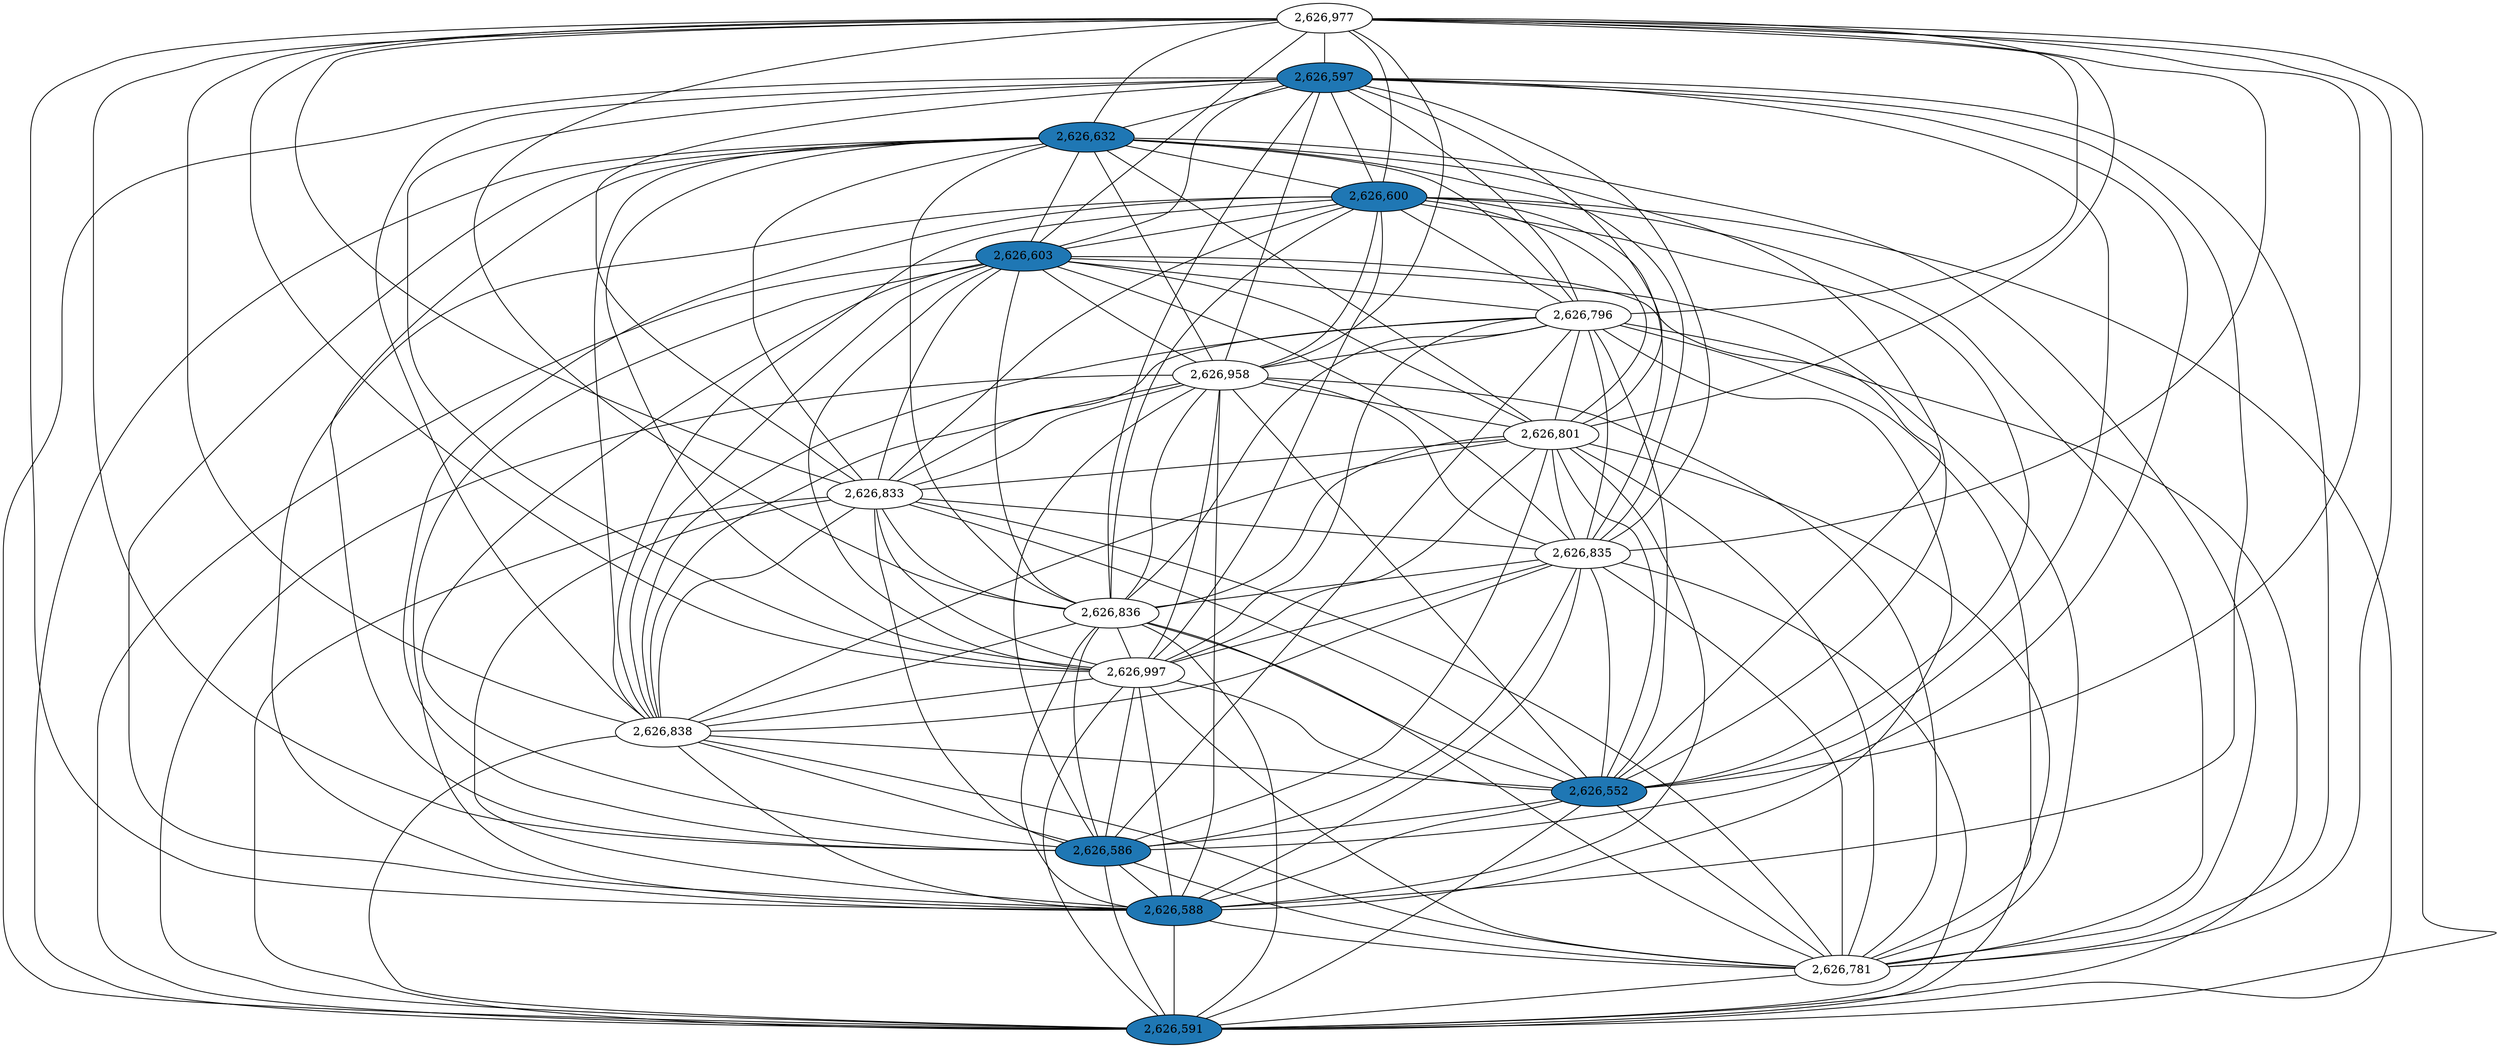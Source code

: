 graph BACTEROIDALES_cc5 {
	overlap="prism50";
	outputorder="edgesfirst";
	"2,626,977" [style="filled", fillcolor="#ffffff", fontcolor="#000000"];
	"2,626,597" [style="filled", fillcolor="#1f77b4", fontcolor="#000000"];
	"2,626,632" [style="filled", fillcolor="#1f77b4", fontcolor="#000000"];
	"2,626,600" [style="filled", fillcolor="#1f77b4", fontcolor="#000000"];
	"2,626,603" [style="filled", fillcolor="#1f77b4", fontcolor="#000000"];
	"2,626,796" [style="filled", fillcolor="#ffffff", fontcolor="#000000"];
	"2,626,958" [style="filled", fillcolor="#ffffff", fontcolor="#000000"];
	"2,626,801" [style="filled", fillcolor="#ffffff", fontcolor="#000000"];
	"2,626,833" [style="filled", fillcolor="#ffffff", fontcolor="#000000"];
	"2,626,835" [style="filled", fillcolor="#ffffff", fontcolor="#000000"];
	"2,626,836" [style="filled", fillcolor="#ffffff", fontcolor="#000000"];
	"2,626,997" [style="filled", fillcolor="#ffffff", fontcolor="#000000"];
	"2,626,838" [style="filled", fillcolor="#ffffff", fontcolor="#000000"];
	"2,626,552" [style="filled", fillcolor="#1f77b4", fontcolor="#000000"];
	"2,626,586" [style="filled", fillcolor="#1f77b4", fontcolor="#000000"];
	"2,626,588" [style="filled", fillcolor="#1f77b4", fontcolor="#000000"];
	"2,626,781" [style="filled", fillcolor="#ffffff", fontcolor="#000000"];
	"2,626,591" [style="filled", fillcolor="#1f77b4", fontcolor="#000000"];
	"2,626,977" -- "2,626,632";
	"2,626,977" -- "2,626,781";
	"2,626,977" -- "2,626,796";
	"2,626,977" -- "2,626,801";
	"2,626,977" -- "2,626,833";
	"2,626,977" -- "2,626,835";
	"2,626,977" -- "2,626,836";
	"2,626,977" -- "2,626,838";
	"2,626,977" -- "2,626,958";
	"2,626,977" -- "2,626,997";
	"2,626,977" -- "2,626,552";
	"2,626,977" -- "2,626,586";
	"2,626,977" -- "2,626,588";
	"2,626,977" -- "2,626,591";
	"2,626,977" -- "2,626,597";
	"2,626,977" -- "2,626,600";
	"2,626,977" -- "2,626,603";
	"2,626,597" -- "2,626,552";
	"2,626,597" -- "2,626,586";
	"2,626,597" -- "2,626,588";
	"2,626,597" -- "2,626,591";
	"2,626,597" -- "2,626,600";
	"2,626,597" -- "2,626,603";
	"2,626,597" -- "2,626,632";
	"2,626,597" -- "2,626,781";
	"2,626,597" -- "2,626,796";
	"2,626,597" -- "2,626,801";
	"2,626,597" -- "2,626,833";
	"2,626,597" -- "2,626,835";
	"2,626,597" -- "2,626,836";
	"2,626,597" -- "2,626,838";
	"2,626,597" -- "2,626,958";
	"2,626,597" -- "2,626,997";
	"2,626,632" -- "2,626,781";
	"2,626,632" -- "2,626,796";
	"2,626,632" -- "2,626,801";
	"2,626,632" -- "2,626,833";
	"2,626,632" -- "2,626,835";
	"2,626,632" -- "2,626,836";
	"2,626,632" -- "2,626,838";
	"2,626,632" -- "2,626,958";
	"2,626,632" -- "2,626,997";
	"2,626,632" -- "2,626,552";
	"2,626,632" -- "2,626,586";
	"2,626,632" -- "2,626,588";
	"2,626,632" -- "2,626,591";
	"2,626,632" -- "2,626,600";
	"2,626,632" -- "2,626,603";
	"2,626,600" -- "2,626,552";
	"2,626,600" -- "2,626,586";
	"2,626,600" -- "2,626,588";
	"2,626,600" -- "2,626,591";
	"2,626,600" -- "2,626,603";
	"2,626,600" -- "2,626,781";
	"2,626,600" -- "2,626,796";
	"2,626,600" -- "2,626,801";
	"2,626,600" -- "2,626,833";
	"2,626,600" -- "2,626,835";
	"2,626,600" -- "2,626,836";
	"2,626,600" -- "2,626,838";
	"2,626,600" -- "2,626,958";
	"2,626,600" -- "2,626,997";
	"2,626,603" -- "2,626,552";
	"2,626,603" -- "2,626,586";
	"2,626,603" -- "2,626,588";
	"2,626,603" -- "2,626,591";
	"2,626,603" -- "2,626,781";
	"2,626,603" -- "2,626,796";
	"2,626,603" -- "2,626,801";
	"2,626,603" -- "2,626,833";
	"2,626,603" -- "2,626,835";
	"2,626,603" -- "2,626,836";
	"2,626,603" -- "2,626,838";
	"2,626,603" -- "2,626,958";
	"2,626,603" -- "2,626,997";
	"2,626,796" -- "2,626,781";
	"2,626,796" -- "2,626,801";
	"2,626,796" -- "2,626,833";
	"2,626,796" -- "2,626,835";
	"2,626,796" -- "2,626,836";
	"2,626,796" -- "2,626,838";
	"2,626,796" -- "2,626,958";
	"2,626,796" -- "2,626,997";
	"2,626,796" -- "2,626,552";
	"2,626,796" -- "2,626,586";
	"2,626,796" -- "2,626,588";
	"2,626,796" -- "2,626,591";
	"2,626,958" -- "2,626,781";
	"2,626,958" -- "2,626,801";
	"2,626,958" -- "2,626,833";
	"2,626,958" -- "2,626,835";
	"2,626,958" -- "2,626,836";
	"2,626,958" -- "2,626,838";
	"2,626,958" -- "2,626,997";
	"2,626,958" -- "2,626,552";
	"2,626,958" -- "2,626,586";
	"2,626,958" -- "2,626,588";
	"2,626,958" -- "2,626,591";
	"2,626,801" -- "2,626,781";
	"2,626,801" -- "2,626,833";
	"2,626,801" -- "2,626,835";
	"2,626,801" -- "2,626,836";
	"2,626,801" -- "2,626,838";
	"2,626,801" -- "2,626,997";
	"2,626,801" -- "2,626,552";
	"2,626,801" -- "2,626,586";
	"2,626,801" -- "2,626,588";
	"2,626,801" -- "2,626,591";
	"2,626,833" -- "2,626,781";
	"2,626,833" -- "2,626,835";
	"2,626,833" -- "2,626,836";
	"2,626,833" -- "2,626,838";
	"2,626,833" -- "2,626,997";
	"2,626,833" -- "2,626,552";
	"2,626,833" -- "2,626,586";
	"2,626,833" -- "2,626,588";
	"2,626,833" -- "2,626,591";
	"2,626,835" -- "2,626,781";
	"2,626,835" -- "2,626,836";
	"2,626,835" -- "2,626,838";
	"2,626,835" -- "2,626,997";
	"2,626,835" -- "2,626,552";
	"2,626,835" -- "2,626,586";
	"2,626,835" -- "2,626,588";
	"2,626,835" -- "2,626,591";
	"2,626,836" -- "2,626,781";
	"2,626,836" -- "2,626,838";
	"2,626,836" -- "2,626,997";
	"2,626,836" -- "2,626,552";
	"2,626,836" -- "2,626,586";
	"2,626,836" -- "2,626,588";
	"2,626,836" -- "2,626,591";
	"2,626,997" -- "2,626,781";
	"2,626,997" -- "2,626,838";
	"2,626,997" -- "2,626,552";
	"2,626,997" -- "2,626,586";
	"2,626,997" -- "2,626,588";
	"2,626,997" -- "2,626,591";
	"2,626,838" -- "2,626,781";
	"2,626,838" -- "2,626,552";
	"2,626,838" -- "2,626,586";
	"2,626,838" -- "2,626,588";
	"2,626,838" -- "2,626,591";
	"2,626,552" -- "2,626,586";
	"2,626,552" -- "2,626,588";
	"2,626,552" -- "2,626,591";
	"2,626,552" -- "2,626,781";
	"2,626,586" -- "2,626,588";
	"2,626,586" -- "2,626,591";
	"2,626,586" -- "2,626,781";
	"2,626,588" -- "2,626,591";
	"2,626,588" -- "2,626,781";
	"2,626,781" -- "2,626,591";
}